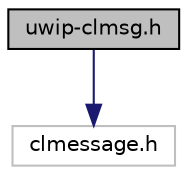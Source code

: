 digraph "uwip-clmsg.h"
{
 // LATEX_PDF_SIZE
  edge [fontname="Helvetica",fontsize="10",labelfontname="Helvetica",labelfontsize="10"];
  node [fontname="Helvetica",fontsize="10",shape=record];
  Node1 [label="uwip-clmsg.h",height=0.2,width=0.4,color="black", fillcolor="grey75", style="filled", fontcolor="black",tooltip="Cross layer messages definition for the UWIP Module."];
  Node1 -> Node2 [color="midnightblue",fontsize="10",style="solid",fontname="Helvetica"];
  Node2 [label="clmessage.h",height=0.2,width=0.4,color="grey75", fillcolor="white", style="filled",tooltip=" "];
}
